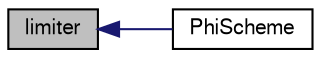 digraph "limiter"
{
  bgcolor="transparent";
  edge [fontname="FreeSans",fontsize="10",labelfontname="FreeSans",labelfontsize="10"];
  node [fontname="FreeSans",fontsize="10",shape=record];
  rankdir="LR";
  Node660 [label="limiter",height=0.2,width=0.4,color="black", fillcolor="grey75", style="filled", fontcolor="black"];
  Node660 -> Node661 [dir="back",color="midnightblue",fontsize="10",style="solid",fontname="FreeSans"];
  Node661 [label="PhiScheme",height=0.2,width=0.4,color="black",URL="$a23062.html#a665a95cdce0f4bf679cc7463880aa0ed",tooltip="Construct from mesh, faceFlux and Istream. "];
}
